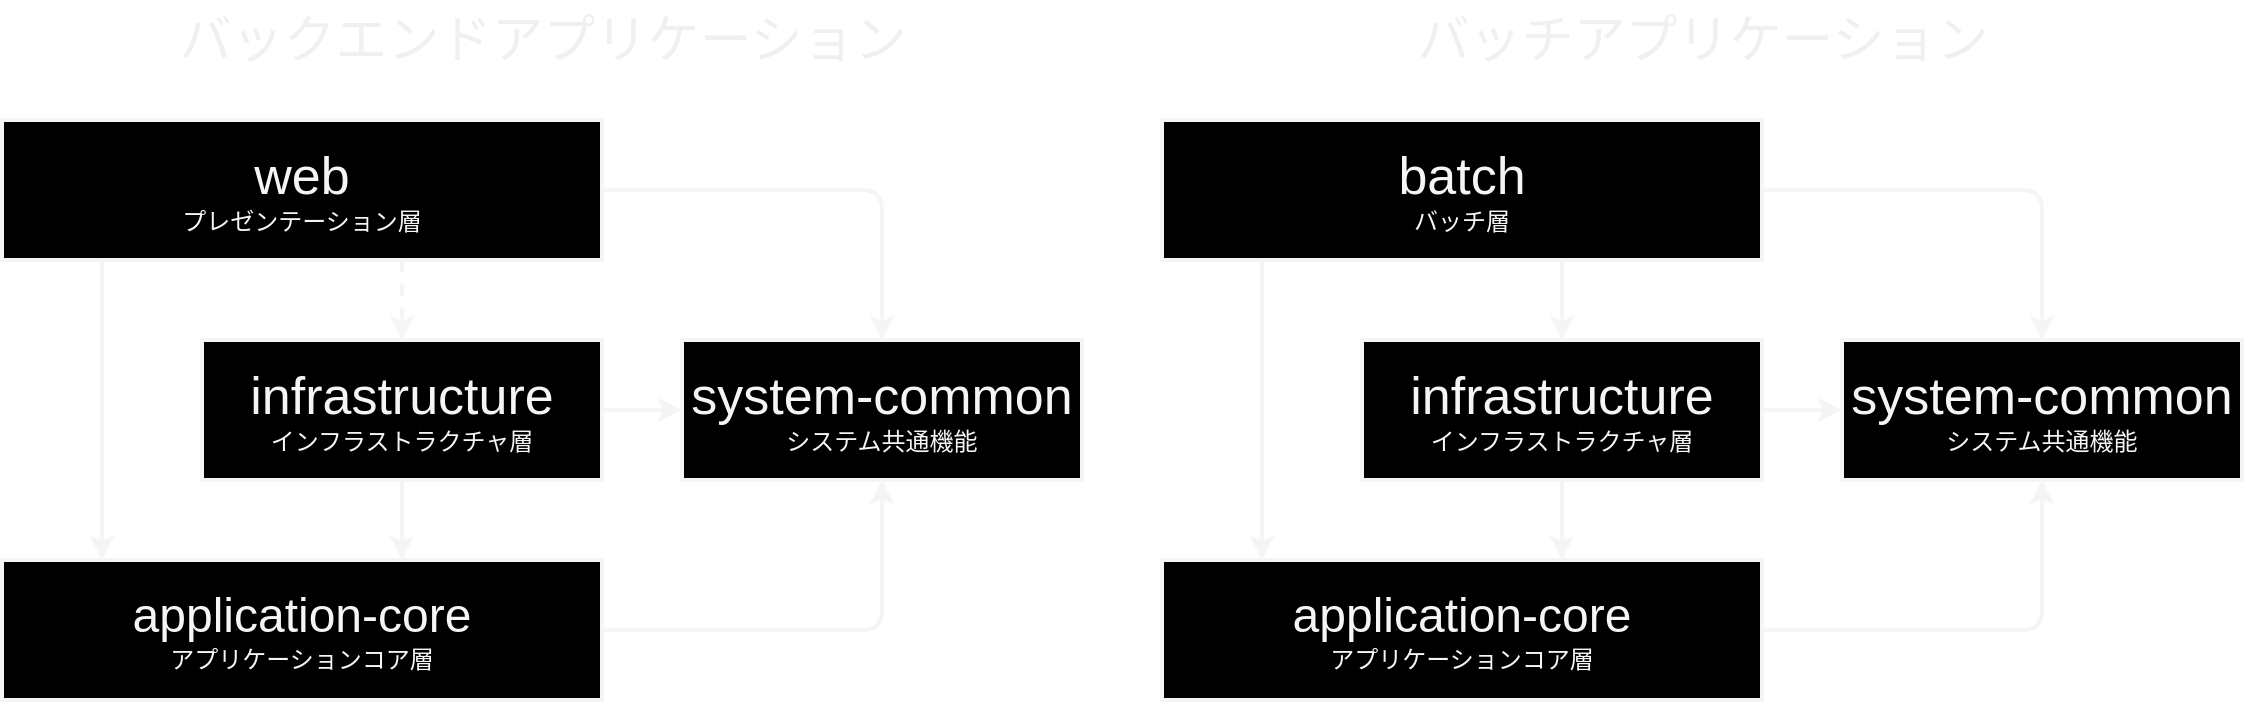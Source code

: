<mxfile>
    <diagram id="t5FLQf08IiOqZWmdRY7E" name="ページ1">
        <mxGraphModel dx="940" dy="534" grid="1" gridSize="10" guides="1" tooltips="1" connect="1" arrows="1" fold="1" page="1" pageScale="1" pageWidth="827" pageHeight="1169" math="0" shadow="0">
            <root>
                <mxCell id="0"/>
                <mxCell id="1" parent="0"/>
                <mxCell id="45" value="&lt;font style=&quot;font-size: 26px;&quot;&gt;バックエンドアプリケーション&lt;/font&gt;" style="text;html=1;align=center;verticalAlign=middle;resizable=0;points=[];autosize=1;strokeColor=none;fillColor=none;fontColor=#F0F0F0;" parent="1" vertex="1">
                    <mxGeometry x="85" y="30" width="390" height="40" as="geometry"/>
                </mxCell>
                <mxCell id="47" value="&lt;font style=&quot;font-size: 26px;&quot;&gt;バッチアプリケーション&lt;/font&gt;" style="text;html=1;align=center;verticalAlign=middle;resizable=0;points=[];autosize=1;strokeColor=none;fillColor=none;fontColor=#F0F0F0;" parent="1" vertex="1">
                    <mxGeometry x="705" y="30" width="310" height="40" as="geometry"/>
                </mxCell>
                <mxCell id="33" style="html=1;strokeWidth=2;entryX=0.5;entryY=1;entryDx=0;entryDy=0;exitX=0.5;exitY=0;exitDx=0;exitDy=0;strokeColor=#F5F5F5;" parent="1" edge="1">
                    <mxGeometry relative="1" as="geometry">
                        <mxPoint x="790" y="160" as="sourcePoint"/>
                        <mxPoint x="790" y="200" as="targetPoint"/>
                    </mxGeometry>
                </mxCell>
                <mxCell id="35" value="&lt;span style=&quot;font-size: 26px;&quot;&gt;batch&lt;/span&gt;&lt;br&gt;バッチ層" style="rounded=0;whiteSpace=wrap;html=1;fillColor=#000000;fontColor=#F5F5F5;strokeColor=#F5F5F5;strokeWidth=2;" parent="1" vertex="1">
                    <mxGeometry x="590" y="90" width="300" height="70" as="geometry"/>
                </mxCell>
                <mxCell id="37" value="&lt;font style=&quot;font-size: 24px;&quot;&gt;application-core&lt;br&gt;&lt;/font&gt;アプリケーションコア層" style="rounded=0;whiteSpace=wrap;html=1;fillColor=#000000;fontColor=#F5F5F5;strokeColor=#F5F5F5;strokeWidth=2;" parent="1" vertex="1">
                    <mxGeometry x="590" y="310" width="300" height="70" as="geometry"/>
                </mxCell>
                <mxCell id="38" value="" style="html=1;strokeColor=#F5F5F5;strokeWidth=2;entryX=0.5;entryY=1;entryDx=0;entryDy=0;exitX=0.5;exitY=0;exitDx=0;exitDy=0;" parent="1" edge="1">
                    <mxGeometry relative="1" as="geometry">
                        <mxPoint x="790" y="310" as="targetPoint"/>
                        <mxPoint x="790" y="270" as="sourcePoint"/>
                    </mxGeometry>
                </mxCell>
                <mxCell id="40" value="&lt;font style=&quot;font-size: 26px;&quot;&gt;infrastructure&lt;/font&gt;&lt;br&gt;インフラストラクチャ層" style="rounded=0;whiteSpace=wrap;html=1;fillColor=#000000;fontColor=#F5F5F5;strokeColor=#F5F5F5;strokeWidth=2;" parent="1" vertex="1">
                    <mxGeometry x="690" y="200" width="200" height="70" as="geometry"/>
                </mxCell>
                <mxCell id="41" value="&lt;font style=&quot;font-size: 26px;&quot;&gt;system-common&lt;/font&gt;&lt;br&gt;システム共通機能" style="rounded=0;whiteSpace=wrap;html=1;fillColor=#000000;fontColor=#F5F5F5;strokeColor=#F5F5F5;strokeWidth=2;" parent="1" vertex="1">
                    <mxGeometry x="930" y="200" width="200" height="70" as="geometry"/>
                </mxCell>
                <mxCell id="34" style="edgeStyle=orthogonalEdgeStyle;html=1;strokeWidth=2;strokeColor=#F5F5F5;" parent="1" source="35" target="41" edge="1">
                    <mxGeometry relative="1" as="geometry"/>
                </mxCell>
                <mxCell id="36" style="edgeStyle=orthogonalEdgeStyle;html=1;entryX=0.5;entryY=1;entryDx=0;entryDy=0;strokeWidth=2;strokeColor=#F5F5F5;" parent="1" source="37" target="41" edge="1">
                    <mxGeometry relative="1" as="geometry"/>
                </mxCell>
                <mxCell id="39" style="edgeStyle=orthogonalEdgeStyle;html=1;entryX=0;entryY=0.5;entryDx=0;entryDy=0;strokeWidth=2;strokeColor=#F5F5F5;" parent="1" source="40" target="41" edge="1">
                    <mxGeometry relative="1" as="geometry"/>
                </mxCell>
                <mxCell id="42" value="" style="html=1;strokeWidth=2;exitX=0.5;exitY=0;exitDx=0;exitDy=0;strokeColor=#F5F5F5;" parent="1" edge="1">
                    <mxGeometry relative="1" as="geometry">
                        <mxPoint x="640" y="160" as="sourcePoint"/>
                        <mxPoint x="640" y="310" as="targetPoint"/>
                    </mxGeometry>
                </mxCell>
                <mxCell id="24" style="html=1;dashed=1;strokeWidth=2;entryX=0.5;entryY=1;entryDx=0;entryDy=0;exitX=0.5;exitY=0;exitDx=0;exitDy=0;strokeColor=#F5F5F5;" parent="1" edge="1">
                    <mxGeometry relative="1" as="geometry">
                        <mxPoint x="210" y="160.0" as="sourcePoint"/>
                        <mxPoint x="210" y="200.0" as="targetPoint"/>
                    </mxGeometry>
                </mxCell>
                <mxCell id="5" value="&lt;font style=&quot;font-size: 26px;&quot;&gt;web&lt;/font&gt;&lt;br&gt;プレゼンテーション層" style="rounded=0;whiteSpace=wrap;html=1;fillColor=#000000;fontColor=#F5F5F5;strokeColor=#F5F5F5;strokeWidth=2;" parent="1" vertex="1">
                    <mxGeometry x="10" y="90" width="300" height="70" as="geometry"/>
                </mxCell>
                <mxCell id="18" value="&lt;font style=&quot;font-size: 24px;&quot;&gt;application-core&lt;br&gt;&lt;/font&gt;アプリケーションコア層" style="rounded=0;whiteSpace=wrap;html=1;fillColor=#000000;fontColor=#F5F5F5;strokeColor=#F5F5F5;strokeWidth=2;" parent="1" vertex="1">
                    <mxGeometry x="10" y="310" width="300" height="70" as="geometry"/>
                </mxCell>
                <mxCell id="19" value="" style="html=1;strokeColor=#F5F5F5;strokeWidth=2;entryX=0.5;entryY=1;entryDx=0;entryDy=0;exitX=0.5;exitY=0;exitDx=0;exitDy=0;" parent="1" edge="1">
                    <mxGeometry relative="1" as="geometry">
                        <mxPoint x="210" y="310" as="targetPoint"/>
                        <mxPoint x="210" y="270" as="sourcePoint"/>
                    </mxGeometry>
                </mxCell>
                <mxCell id="21" value="&lt;font style=&quot;font-size: 26px;&quot;&gt;infrastructure&lt;/font&gt;&lt;br&gt;インフラストラクチャ層" style="rounded=0;whiteSpace=wrap;html=1;fillColor=#000000;fontColor=#F5F5F5;strokeColor=#F5F5F5;strokeWidth=2;" parent="1" vertex="1">
                    <mxGeometry x="110" y="200" width="200" height="70" as="geometry"/>
                </mxCell>
                <mxCell id="22" value="&lt;font style=&quot;font-size: 26px;&quot;&gt;system-common&lt;/font&gt;&lt;br&gt;システム共通機能" style="rounded=0;whiteSpace=wrap;html=1;fillColor=#000000;fontColor=#F5F5F5;strokeColor=#F5F5F5;strokeWidth=2;" parent="1" vertex="1">
                    <mxGeometry x="350" y="200" width="200" height="70" as="geometry"/>
                </mxCell>
                <mxCell id="26" style="edgeStyle=orthogonalEdgeStyle;html=1;strokeWidth=2;strokeColor=#F5F5F5;" parent="1" source="5" target="22" edge="1">
                    <mxGeometry relative="1" as="geometry"/>
                </mxCell>
                <mxCell id="27" style="edgeStyle=orthogonalEdgeStyle;html=1;entryX=0.5;entryY=1;entryDx=0;entryDy=0;strokeWidth=2;strokeColor=#F5F5F5;" parent="1" source="18" target="22" edge="1">
                    <mxGeometry relative="1" as="geometry"/>
                </mxCell>
                <mxCell id="25" style="edgeStyle=orthogonalEdgeStyle;html=1;entryX=0;entryY=0.5;entryDx=0;entryDy=0;strokeWidth=2;strokeColor=#F5F5F5;" parent="1" source="21" target="22" edge="1">
                    <mxGeometry relative="1" as="geometry"/>
                </mxCell>
                <mxCell id="30" value="" style="html=1;strokeWidth=2;exitX=0.5;exitY=0;exitDx=0;exitDy=0;strokeColor=#F5F5F5;" parent="1" edge="1">
                    <mxGeometry relative="1" as="geometry">
                        <mxPoint x="60.0" y="160" as="sourcePoint"/>
                        <mxPoint x="60" y="310" as="targetPoint"/>
                    </mxGeometry>
                </mxCell>
            </root>
        </mxGraphModel>
    </diagram>
</mxfile>